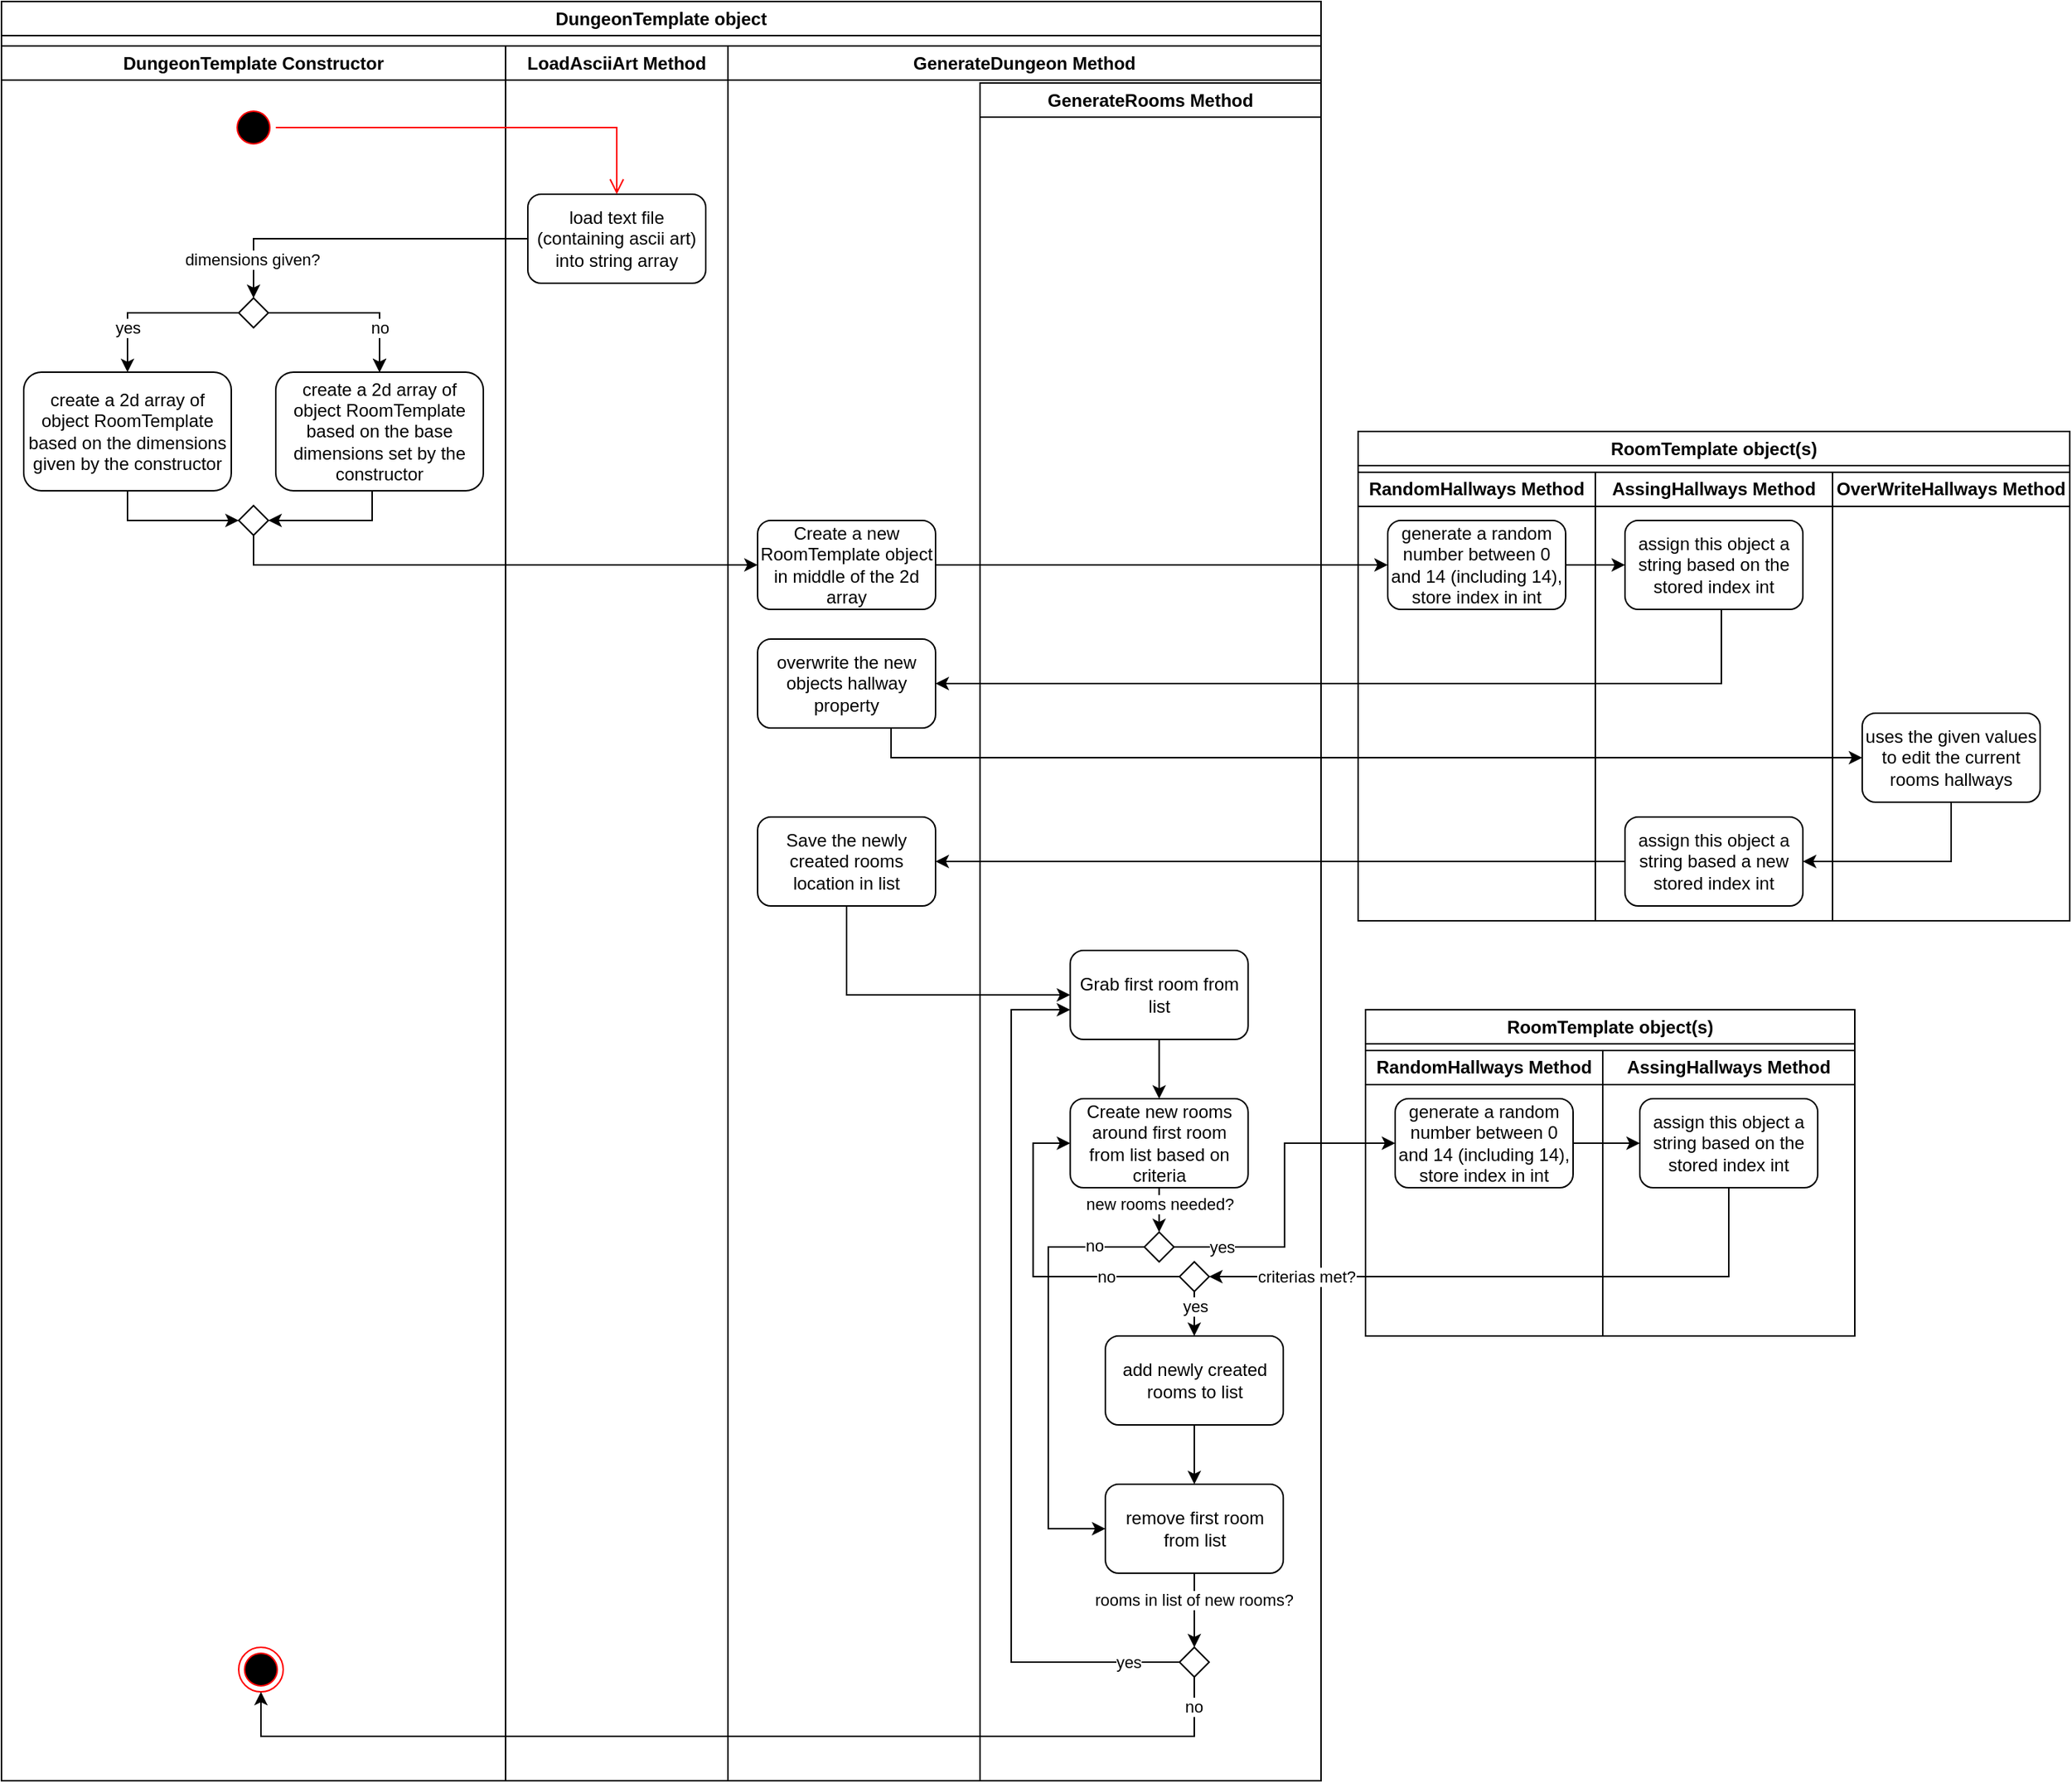 <mxfile version="22.1.9" type="device">
  <diagram name="Page-1" id="XBhuLVPkiCLqykK0JGEc">
    <mxGraphModel dx="688" dy="415" grid="1" gridSize="10" guides="1" tooltips="1" connect="1" arrows="1" fold="1" page="1" pageScale="1" pageWidth="850" pageHeight="1100" math="0" shadow="0">
      <root>
        <mxCell id="0" />
        <mxCell id="1" parent="0" />
        <mxCell id="b2enplOxQmjBlLvCbws_-40" value="DungeonTemplate object" style="swimlane;whiteSpace=wrap;html=1;movable=1;resizable=1;rotatable=1;deletable=1;editable=1;locked=0;connectable=1;container=0;" parent="1" vertex="1">
          <mxGeometry x="120" y="30" width="890" height="1200" as="geometry" />
        </mxCell>
        <mxCell id="b2enplOxQmjBlLvCbws_-90" value="DungeonTemplate Constructor" style="swimlane;whiteSpace=wrap;html=1;" parent="b2enplOxQmjBlLvCbws_-40" vertex="1">
          <mxGeometry y="30" width="340" height="1170" as="geometry" />
        </mxCell>
        <mxCell id="b2enplOxQmjBlLvCbws_-102" style="edgeStyle=orthogonalEdgeStyle;rounded=0;orthogonalLoop=1;jettySize=auto;html=1;entryX=0;entryY=0.5;entryDx=0;entryDy=0;" parent="b2enplOxQmjBlLvCbws_-90" source="b2enplOxQmjBlLvCbws_-11" target="b2enplOxQmjBlLvCbws_-101" edge="1">
          <mxGeometry relative="1" as="geometry">
            <Array as="points">
              <mxPoint x="85" y="320" />
            </Array>
          </mxGeometry>
        </mxCell>
        <mxCell id="b2enplOxQmjBlLvCbws_-11" value="create a 2d array of object RoomTemplate based on the dimensions given by the constructor" style="rounded=1;whiteSpace=wrap;html=1;movable=1;resizable=1;rotatable=1;deletable=1;editable=1;locked=0;connectable=1;" parent="b2enplOxQmjBlLvCbws_-90" vertex="1">
          <mxGeometry x="15" y="220" width="140" height="80" as="geometry" />
        </mxCell>
        <mxCell id="b2enplOxQmjBlLvCbws_-14" style="edgeStyle=orthogonalEdgeStyle;rounded=0;orthogonalLoop=1;jettySize=auto;html=1;movable=1;resizable=1;rotatable=1;deletable=1;editable=1;locked=0;connectable=1;" parent="b2enplOxQmjBlLvCbws_-90" source="b2enplOxQmjBlLvCbws_-12" target="b2enplOxQmjBlLvCbws_-11" edge="1">
          <mxGeometry relative="1" as="geometry" />
        </mxCell>
        <mxCell id="b2enplOxQmjBlLvCbws_-15" value="yes" style="edgeLabel;html=1;align=center;verticalAlign=middle;resizable=1;points=[];movable=1;rotatable=1;deletable=1;editable=1;locked=0;connectable=1;" parent="b2enplOxQmjBlLvCbws_-14" vertex="1" connectable="0">
          <mxGeometry x="-0.145" relative="1" as="geometry">
            <mxPoint x="-26" y="10" as="offset" />
          </mxGeometry>
        </mxCell>
        <mxCell id="b2enplOxQmjBlLvCbws_-104" value="" style="edgeStyle=orthogonalEdgeStyle;rounded=0;orthogonalLoop=1;jettySize=auto;html=1;" parent="b2enplOxQmjBlLvCbws_-90" source="b2enplOxQmjBlLvCbws_-12" target="b2enplOxQmjBlLvCbws_-16" edge="1">
          <mxGeometry relative="1" as="geometry" />
        </mxCell>
        <mxCell id="b2enplOxQmjBlLvCbws_-12" value="" style="rhombus;whiteSpace=wrap;html=1;movable=1;resizable=1;rotatable=1;deletable=1;editable=1;locked=0;connectable=1;" parent="b2enplOxQmjBlLvCbws_-90" vertex="1">
          <mxGeometry x="160" y="170" width="20" height="20" as="geometry" />
        </mxCell>
        <mxCell id="b2enplOxQmjBlLvCbws_-103" style="edgeStyle=orthogonalEdgeStyle;rounded=0;orthogonalLoop=1;jettySize=auto;html=1;entryX=1;entryY=0.5;entryDx=0;entryDy=0;" parent="b2enplOxQmjBlLvCbws_-90" source="b2enplOxQmjBlLvCbws_-16" target="b2enplOxQmjBlLvCbws_-101" edge="1">
          <mxGeometry relative="1" as="geometry">
            <Array as="points">
              <mxPoint x="250" y="320" />
            </Array>
          </mxGeometry>
        </mxCell>
        <mxCell id="b2enplOxQmjBlLvCbws_-16" value="create a 2d array of object RoomTemplate based on the base dimensions set by the constructor" style="rounded=1;whiteSpace=wrap;html=1;movable=1;resizable=1;rotatable=1;deletable=1;editable=1;locked=0;connectable=1;" parent="b2enplOxQmjBlLvCbws_-90" vertex="1">
          <mxGeometry x="185" y="220" width="140" height="80" as="geometry" />
        </mxCell>
        <mxCell id="b2enplOxQmjBlLvCbws_-17" style="edgeStyle=orthogonalEdgeStyle;rounded=0;orthogonalLoop=1;jettySize=auto;html=1;movable=1;resizable=1;rotatable=1;deletable=1;editable=1;locked=0;connectable=1;" parent="b2enplOxQmjBlLvCbws_-90" source="b2enplOxQmjBlLvCbws_-12" target="b2enplOxQmjBlLvCbws_-16" edge="1">
          <mxGeometry relative="1" as="geometry" />
        </mxCell>
        <mxCell id="b2enplOxQmjBlLvCbws_-18" value="no" style="edgeLabel;html=1;align=center;verticalAlign=middle;resizable=1;points=[];movable=1;rotatable=1;deletable=1;editable=1;locked=0;connectable=1;" parent="b2enplOxQmjBlLvCbws_-17" vertex="1" connectable="0">
          <mxGeometry x="-0.649" y="2" relative="1" as="geometry">
            <mxPoint x="55" y="12" as="offset" />
          </mxGeometry>
        </mxCell>
        <mxCell id="b2enplOxQmjBlLvCbws_-99" value="" style="ellipse;html=1;shape=startState;fillColor=#000000;strokeColor=#ff0000;" parent="b2enplOxQmjBlLvCbws_-90" vertex="1">
          <mxGeometry x="155" y="40" width="30" height="30" as="geometry" />
        </mxCell>
        <mxCell id="b2enplOxQmjBlLvCbws_-101" value="" style="rhombus;whiteSpace=wrap;html=1;movable=1;resizable=1;rotatable=1;deletable=1;editable=1;locked=0;connectable=1;" parent="b2enplOxQmjBlLvCbws_-90" vertex="1">
          <mxGeometry x="160" y="310" width="20" height="20" as="geometry" />
        </mxCell>
        <mxCell id="b2enplOxQmjBlLvCbws_-36" value="" style="ellipse;html=1;shape=endState;fillColor=#000000;strokeColor=#ff0000;movable=1;resizable=1;rotatable=1;deletable=1;editable=1;locked=0;connectable=1;" parent="b2enplOxQmjBlLvCbws_-90" vertex="1">
          <mxGeometry x="160" y="1080" width="30" height="30" as="geometry" />
        </mxCell>
        <mxCell id="b2enplOxQmjBlLvCbws_-91" value="LoadAsciiArt Method" style="swimlane;whiteSpace=wrap;html=1;" parent="b2enplOxQmjBlLvCbws_-40" vertex="1">
          <mxGeometry x="340" y="30" width="150" height="1170" as="geometry" />
        </mxCell>
        <mxCell id="b2enplOxQmjBlLvCbws_-105" value="load text file (containing ascii art) into string array" style="rounded=1;whiteSpace=wrap;html=1;" parent="b2enplOxQmjBlLvCbws_-91" vertex="1">
          <mxGeometry x="15" y="100" width="120" height="60" as="geometry" />
        </mxCell>
        <mxCell id="b2enplOxQmjBlLvCbws_-92" value="GenerateDungeon Method" style="swimlane;whiteSpace=wrap;html=1;" parent="b2enplOxQmjBlLvCbws_-40" vertex="1">
          <mxGeometry x="490" y="30" width="400" height="1170" as="geometry" />
        </mxCell>
        <mxCell id="b2enplOxQmjBlLvCbws_-93" value="GenerateRooms Method" style="swimlane;whiteSpace=wrap;html=1;" parent="b2enplOxQmjBlLvCbws_-92" vertex="1">
          <mxGeometry x="170" y="25" width="230" height="1145" as="geometry" />
        </mxCell>
        <mxCell id="b2enplOxQmjBlLvCbws_-164" style="edgeStyle=orthogonalEdgeStyle;rounded=0;orthogonalLoop=1;jettySize=auto;html=1;" parent="b2enplOxQmjBlLvCbws_-93" source="b2enplOxQmjBlLvCbws_-30" target="b2enplOxQmjBlLvCbws_-157" edge="1">
          <mxGeometry relative="1" as="geometry" />
        </mxCell>
        <mxCell id="3bxmXfUDYe-vgrAK6nWz-4" value="new rooms needed?" style="edgeLabel;html=1;align=center;verticalAlign=middle;resizable=0;points=[];" vertex="1" connectable="0" parent="b2enplOxQmjBlLvCbws_-164">
          <mxGeometry x="0.23" y="-1" relative="1" as="geometry">
            <mxPoint x="1" as="offset" />
          </mxGeometry>
        </mxCell>
        <mxCell id="b2enplOxQmjBlLvCbws_-30" value="Create new rooms around first room from list based on criteria" style="rounded=1;whiteSpace=wrap;html=1;movable=1;resizable=1;rotatable=1;deletable=1;editable=1;locked=0;connectable=1;" parent="b2enplOxQmjBlLvCbws_-93" vertex="1">
          <mxGeometry x="60.81" y="685" width="120" height="60" as="geometry" />
        </mxCell>
        <mxCell id="b2enplOxQmjBlLvCbws_-144" style="edgeStyle=orthogonalEdgeStyle;rounded=0;orthogonalLoop=1;jettySize=auto;html=1;" parent="b2enplOxQmjBlLvCbws_-93" source="b2enplOxQmjBlLvCbws_-143" target="b2enplOxQmjBlLvCbws_-30" edge="1">
          <mxGeometry relative="1" as="geometry" />
        </mxCell>
        <mxCell id="b2enplOxQmjBlLvCbws_-143" value="Grab first room from list" style="rounded=1;whiteSpace=wrap;html=1;movable=1;resizable=1;rotatable=1;deletable=1;editable=1;locked=0;connectable=1;" parent="b2enplOxQmjBlLvCbws_-93" vertex="1">
          <mxGeometry x="60.81" y="585" width="120" height="60" as="geometry" />
        </mxCell>
        <mxCell id="b2enplOxQmjBlLvCbws_-167" style="edgeStyle=orthogonalEdgeStyle;rounded=0;orthogonalLoop=1;jettySize=auto;html=1;" parent="b2enplOxQmjBlLvCbws_-93" source="b2enplOxQmjBlLvCbws_-157" target="b2enplOxQmjBlLvCbws_-162" edge="1">
          <mxGeometry relative="1" as="geometry">
            <Array as="points">
              <mxPoint x="46.07" y="785" />
              <mxPoint x="46.07" y="975" />
            </Array>
          </mxGeometry>
        </mxCell>
        <mxCell id="3bxmXfUDYe-vgrAK6nWz-6" value="no" style="edgeLabel;html=1;align=center;verticalAlign=middle;resizable=0;points=[];" vertex="1" connectable="0" parent="b2enplOxQmjBlLvCbws_-167">
          <mxGeometry x="-0.766" y="-1" relative="1" as="geometry">
            <mxPoint as="offset" />
          </mxGeometry>
        </mxCell>
        <mxCell id="b2enplOxQmjBlLvCbws_-157" value="" style="rhombus;whiteSpace=wrap;html=1;movable=1;resizable=1;rotatable=1;deletable=1;editable=1;locked=0;connectable=1;" parent="b2enplOxQmjBlLvCbws_-93" vertex="1">
          <mxGeometry x="110.81" y="775" width="20" height="20" as="geometry" />
        </mxCell>
        <mxCell id="b2enplOxQmjBlLvCbws_-181" style="edgeStyle=orthogonalEdgeStyle;rounded=0;orthogonalLoop=1;jettySize=auto;html=1;" parent="b2enplOxQmjBlLvCbws_-93" source="b2enplOxQmjBlLvCbws_-162" target="b2enplOxQmjBlLvCbws_-179" edge="1">
          <mxGeometry relative="1" as="geometry" />
        </mxCell>
        <mxCell id="3bxmXfUDYe-vgrAK6nWz-9" value="rooms in list of new rooms?" style="edgeLabel;html=1;align=center;verticalAlign=middle;resizable=0;points=[];" vertex="1" connectable="0" parent="b2enplOxQmjBlLvCbws_-181">
          <mxGeometry x="-0.282" y="-1" relative="1" as="geometry">
            <mxPoint as="offset" />
          </mxGeometry>
        </mxCell>
        <mxCell id="b2enplOxQmjBlLvCbws_-162" value="remove first room from list" style="rounded=1;whiteSpace=wrap;html=1;" parent="b2enplOxQmjBlLvCbws_-93" vertex="1">
          <mxGeometry x="84.54" y="945" width="120" height="60" as="geometry" />
        </mxCell>
        <mxCell id="b2enplOxQmjBlLvCbws_-175" style="edgeStyle=orthogonalEdgeStyle;rounded=0;orthogonalLoop=1;jettySize=auto;html=1;" parent="b2enplOxQmjBlLvCbws_-93" source="b2enplOxQmjBlLvCbws_-163" target="b2enplOxQmjBlLvCbws_-162" edge="1">
          <mxGeometry relative="1" as="geometry">
            <mxPoint x="144.07" y="935" as="targetPoint" />
          </mxGeometry>
        </mxCell>
        <mxCell id="b2enplOxQmjBlLvCbws_-163" value="add newly created rooms to list" style="rounded=1;whiteSpace=wrap;html=1;" parent="b2enplOxQmjBlLvCbws_-93" vertex="1">
          <mxGeometry x="84.54" y="845" width="120" height="60" as="geometry" />
        </mxCell>
        <mxCell id="b2enplOxQmjBlLvCbws_-177" style="edgeStyle=orthogonalEdgeStyle;rounded=0;orthogonalLoop=1;jettySize=auto;html=1;" parent="b2enplOxQmjBlLvCbws_-93" source="b2enplOxQmjBlLvCbws_-171" target="b2enplOxQmjBlLvCbws_-163" edge="1">
          <mxGeometry relative="1" as="geometry" />
        </mxCell>
        <mxCell id="b2enplOxQmjBlLvCbws_-178" value="yes" style="edgeLabel;html=1;align=center;verticalAlign=middle;resizable=0;points=[];" parent="b2enplOxQmjBlLvCbws_-177" vertex="1" connectable="0">
          <mxGeometry x="-0.488" y="-1" relative="1" as="geometry">
            <mxPoint x="1" y="-3" as="offset" />
          </mxGeometry>
        </mxCell>
        <mxCell id="b2enplOxQmjBlLvCbws_-171" value="" style="rhombus;whiteSpace=wrap;html=1;movable=1;resizable=1;rotatable=1;deletable=1;editable=1;locked=0;connectable=1;" parent="b2enplOxQmjBlLvCbws_-93" vertex="1">
          <mxGeometry x="134.54" y="795" width="20" height="20" as="geometry" />
        </mxCell>
        <mxCell id="b2enplOxQmjBlLvCbws_-173" style="edgeStyle=orthogonalEdgeStyle;rounded=0;orthogonalLoop=1;jettySize=auto;html=1;" parent="b2enplOxQmjBlLvCbws_-93" source="b2enplOxQmjBlLvCbws_-171" target="b2enplOxQmjBlLvCbws_-30" edge="1">
          <mxGeometry relative="1" as="geometry">
            <Array as="points">
              <mxPoint x="35.81" y="805" />
              <mxPoint x="35.81" y="715" />
            </Array>
          </mxGeometry>
        </mxCell>
        <mxCell id="3bxmXfUDYe-vgrAK6nWz-8" value="no" style="edgeLabel;html=1;align=center;verticalAlign=middle;resizable=0;points=[];" vertex="1" connectable="0" parent="b2enplOxQmjBlLvCbws_-173">
          <mxGeometry x="-0.542" y="1" relative="1" as="geometry">
            <mxPoint x="-1" y="-1" as="offset" />
          </mxGeometry>
        </mxCell>
        <mxCell id="b2enplOxQmjBlLvCbws_-182" style="edgeStyle=orthogonalEdgeStyle;rounded=0;orthogonalLoop=1;jettySize=auto;html=1;" parent="b2enplOxQmjBlLvCbws_-93" source="b2enplOxQmjBlLvCbws_-179" target="b2enplOxQmjBlLvCbws_-143" edge="1">
          <mxGeometry relative="1" as="geometry">
            <Array as="points">
              <mxPoint x="21.07" y="1065" />
              <mxPoint x="21.07" y="625" />
            </Array>
          </mxGeometry>
        </mxCell>
        <mxCell id="b2enplOxQmjBlLvCbws_-183" value="yes" style="edgeLabel;html=1;align=center;verticalAlign=middle;resizable=0;points=[];" parent="b2enplOxQmjBlLvCbws_-182" vertex="1" connectable="0">
          <mxGeometry x="-0.381" y="1" relative="1" as="geometry">
            <mxPoint x="80" y="70" as="offset" />
          </mxGeometry>
        </mxCell>
        <mxCell id="b2enplOxQmjBlLvCbws_-179" value="" style="rhombus;whiteSpace=wrap;html=1;movable=1;resizable=1;rotatable=1;deletable=1;editable=1;locked=0;connectable=1;" parent="b2enplOxQmjBlLvCbws_-93" vertex="1">
          <mxGeometry x="134.54" y="1055" width="20" height="20" as="geometry" />
        </mxCell>
        <mxCell id="b2enplOxQmjBlLvCbws_-23" value="Create a new RoomTemplate object in middle of the&amp;nbsp;2d array" style="rounded=1;whiteSpace=wrap;html=1;movable=1;resizable=1;rotatable=1;deletable=1;editable=1;locked=0;connectable=1;" parent="b2enplOxQmjBlLvCbws_-92" vertex="1">
          <mxGeometry x="20" y="320" width="120" height="60" as="geometry" />
        </mxCell>
        <mxCell id="b2enplOxQmjBlLvCbws_-135" value="overwrite the new objects hallway property" style="rounded=1;whiteSpace=wrap;html=1;movable=1;resizable=1;rotatable=1;deletable=1;editable=1;locked=0;connectable=1;" parent="b2enplOxQmjBlLvCbws_-92" vertex="1">
          <mxGeometry x="20" y="400" width="120" height="60" as="geometry" />
        </mxCell>
        <mxCell id="b2enplOxQmjBlLvCbws_-145" style="edgeStyle=orthogonalEdgeStyle;rounded=0;orthogonalLoop=1;jettySize=auto;html=1;" parent="b2enplOxQmjBlLvCbws_-92" source="b2enplOxQmjBlLvCbws_-28" target="b2enplOxQmjBlLvCbws_-143" edge="1">
          <mxGeometry relative="1" as="geometry">
            <Array as="points">
              <mxPoint x="80" y="640" />
            </Array>
          </mxGeometry>
        </mxCell>
        <mxCell id="b2enplOxQmjBlLvCbws_-28" value="Save the newly created rooms location in list" style="rounded=1;whiteSpace=wrap;html=1;movable=1;resizable=1;rotatable=1;deletable=1;editable=1;locked=0;connectable=1;" parent="b2enplOxQmjBlLvCbws_-92" vertex="1">
          <mxGeometry x="20" y="520" width="120" height="60" as="geometry" />
        </mxCell>
        <mxCell id="b2enplOxQmjBlLvCbws_-100" value="" style="edgeStyle=orthogonalEdgeStyle;html=1;verticalAlign=bottom;endArrow=open;endSize=8;strokeColor=#ff0000;rounded=0;" parent="b2enplOxQmjBlLvCbws_-40" source="b2enplOxQmjBlLvCbws_-99" target="b2enplOxQmjBlLvCbws_-105" edge="1">
          <mxGeometry relative="1" as="geometry">
            <mxPoint x="190" y="170" as="targetPoint" />
          </mxGeometry>
        </mxCell>
        <mxCell id="b2enplOxQmjBlLvCbws_-108" style="edgeStyle=orthogonalEdgeStyle;rounded=0;orthogonalLoop=1;jettySize=auto;html=1;" parent="b2enplOxQmjBlLvCbws_-40" source="b2enplOxQmjBlLvCbws_-105" target="b2enplOxQmjBlLvCbws_-12" edge="1">
          <mxGeometry relative="1" as="geometry" />
        </mxCell>
        <mxCell id="3bxmXfUDYe-vgrAK6nWz-3" value="dimensions given?" style="edgeLabel;html=1;align=center;verticalAlign=middle;resizable=0;points=[];" vertex="1" connectable="0" parent="b2enplOxQmjBlLvCbws_-108">
          <mxGeometry x="0.766" y="-1" relative="1" as="geometry">
            <mxPoint as="offset" />
          </mxGeometry>
        </mxCell>
        <mxCell id="b2enplOxQmjBlLvCbws_-109" style="edgeStyle=orthogonalEdgeStyle;rounded=0;orthogonalLoop=1;jettySize=auto;html=1;" parent="b2enplOxQmjBlLvCbws_-40" source="b2enplOxQmjBlLvCbws_-101" target="b2enplOxQmjBlLvCbws_-23" edge="1">
          <mxGeometry relative="1" as="geometry">
            <Array as="points">
              <mxPoint x="170" y="380" />
            </Array>
          </mxGeometry>
        </mxCell>
        <mxCell id="b2enplOxQmjBlLvCbws_-184" style="edgeStyle=orthogonalEdgeStyle;rounded=0;orthogonalLoop=1;jettySize=auto;html=1;" parent="b2enplOxQmjBlLvCbws_-40" source="b2enplOxQmjBlLvCbws_-179" target="b2enplOxQmjBlLvCbws_-36" edge="1">
          <mxGeometry relative="1" as="geometry">
            <Array as="points">
              <mxPoint x="805" y="1170" />
              <mxPoint x="175" y="1170" />
            </Array>
          </mxGeometry>
        </mxCell>
        <mxCell id="b2enplOxQmjBlLvCbws_-185" value="no" style="edgeLabel;html=1;align=center;verticalAlign=middle;resizable=0;points=[];" parent="b2enplOxQmjBlLvCbws_-184" vertex="1" connectable="0">
          <mxGeometry x="-0.17" relative="1" as="geometry">
            <mxPoint x="250" y="-20" as="offset" />
          </mxGeometry>
        </mxCell>
        <mxCell id="b2enplOxQmjBlLvCbws_-121" value="RoomTemplate object(s)" style="swimlane;whiteSpace=wrap;html=1;" parent="1" vertex="1">
          <mxGeometry x="1035" y="320" width="480" height="330" as="geometry" />
        </mxCell>
        <mxCell id="b2enplOxQmjBlLvCbws_-126" value="RandomHallways Method" style="swimlane;whiteSpace=wrap;html=1;" parent="b2enplOxQmjBlLvCbws_-121" vertex="1">
          <mxGeometry y="27.5" width="160" height="302.5" as="geometry">
            <mxRectangle y="27.5" width="190" height="30" as="alternateBounds" />
          </mxGeometry>
        </mxCell>
        <mxCell id="b2enplOxQmjBlLvCbws_-129" value="generate a random number between 0 and 14 (including 14), store index in int" style="rounded=1;whiteSpace=wrap;html=1;" parent="b2enplOxQmjBlLvCbws_-126" vertex="1">
          <mxGeometry x="20" y="32.5" width="120" height="60" as="geometry" />
        </mxCell>
        <mxCell id="b2enplOxQmjBlLvCbws_-128" value="AssingHallways Method" style="swimlane;whiteSpace=wrap;html=1;" parent="b2enplOxQmjBlLvCbws_-121" vertex="1">
          <mxGeometry x="160" y="27.5" width="160" height="302.5" as="geometry" />
        </mxCell>
        <mxCell id="b2enplOxQmjBlLvCbws_-131" value="assign this object a string based on the stored index int" style="rounded=1;whiteSpace=wrap;html=1;" parent="b2enplOxQmjBlLvCbws_-128" vertex="1">
          <mxGeometry x="20" y="32.5" width="120" height="60" as="geometry" />
        </mxCell>
        <mxCell id="b2enplOxQmjBlLvCbws_-139" value="assign this object a string based a new stored index int" style="rounded=1;whiteSpace=wrap;html=1;" parent="b2enplOxQmjBlLvCbws_-128" vertex="1">
          <mxGeometry x="20" y="232.5" width="120" height="60" as="geometry" />
        </mxCell>
        <mxCell id="b2enplOxQmjBlLvCbws_-133" value="OverWriteHallways Method" style="swimlane;whiteSpace=wrap;html=1;" parent="b2enplOxQmjBlLvCbws_-121" vertex="1">
          <mxGeometry x="320" y="27.5" width="160" height="302.5" as="geometry" />
        </mxCell>
        <mxCell id="b2enplOxQmjBlLvCbws_-134" value="uses the given values to edit the current rooms hallways" style="rounded=1;whiteSpace=wrap;html=1;" parent="b2enplOxQmjBlLvCbws_-133" vertex="1">
          <mxGeometry x="20" y="162.5" width="120" height="60" as="geometry" />
        </mxCell>
        <mxCell id="b2enplOxQmjBlLvCbws_-140" style="edgeStyle=orthogonalEdgeStyle;rounded=0;orthogonalLoop=1;jettySize=auto;html=1;" parent="b2enplOxQmjBlLvCbws_-121" source="b2enplOxQmjBlLvCbws_-134" target="b2enplOxQmjBlLvCbws_-139" edge="1">
          <mxGeometry relative="1" as="geometry">
            <Array as="points">
              <mxPoint x="400" y="290" />
            </Array>
          </mxGeometry>
        </mxCell>
        <mxCell id="b2enplOxQmjBlLvCbws_-132" style="edgeStyle=orthogonalEdgeStyle;rounded=0;orthogonalLoop=1;jettySize=auto;html=1;" parent="b2enplOxQmjBlLvCbws_-121" source="b2enplOxQmjBlLvCbws_-129" target="b2enplOxQmjBlLvCbws_-131" edge="1">
          <mxGeometry relative="1" as="geometry" />
        </mxCell>
        <mxCell id="b2enplOxQmjBlLvCbws_-130" style="edgeStyle=orthogonalEdgeStyle;rounded=0;orthogonalLoop=1;jettySize=auto;html=1;" parent="1" source="b2enplOxQmjBlLvCbws_-23" target="b2enplOxQmjBlLvCbws_-129" edge="1">
          <mxGeometry relative="1" as="geometry" />
        </mxCell>
        <mxCell id="b2enplOxQmjBlLvCbws_-137" style="edgeStyle=orthogonalEdgeStyle;rounded=0;orthogonalLoop=1;jettySize=auto;html=1;entryX=1;entryY=0.5;entryDx=0;entryDy=0;" parent="1" source="b2enplOxQmjBlLvCbws_-131" target="b2enplOxQmjBlLvCbws_-135" edge="1">
          <mxGeometry relative="1" as="geometry">
            <Array as="points">
              <mxPoint x="1280" y="490" />
            </Array>
          </mxGeometry>
        </mxCell>
        <mxCell id="b2enplOxQmjBlLvCbws_-138" style="edgeStyle=orthogonalEdgeStyle;rounded=0;orthogonalLoop=1;jettySize=auto;html=1;" parent="1" source="b2enplOxQmjBlLvCbws_-135" target="b2enplOxQmjBlLvCbws_-134" edge="1">
          <mxGeometry relative="1" as="geometry">
            <Array as="points">
              <mxPoint x="720" y="540" />
            </Array>
          </mxGeometry>
        </mxCell>
        <mxCell id="b2enplOxQmjBlLvCbws_-141" style="edgeStyle=orthogonalEdgeStyle;rounded=0;orthogonalLoop=1;jettySize=auto;html=1;" parent="1" source="b2enplOxQmjBlLvCbws_-139" target="b2enplOxQmjBlLvCbws_-28" edge="1">
          <mxGeometry relative="1" as="geometry" />
        </mxCell>
        <mxCell id="b2enplOxQmjBlLvCbws_-146" value="RoomTemplate object(s)" style="swimlane;whiteSpace=wrap;html=1;" parent="1" vertex="1">
          <mxGeometry x="1040" y="710" width="330" height="220" as="geometry" />
        </mxCell>
        <mxCell id="b2enplOxQmjBlLvCbws_-147" value="RandomHallways Method" style="swimlane;whiteSpace=wrap;html=1;" parent="b2enplOxQmjBlLvCbws_-146" vertex="1">
          <mxGeometry y="27.5" width="160" height="192.5" as="geometry">
            <mxRectangle y="27.5" width="190" height="30" as="alternateBounds" />
          </mxGeometry>
        </mxCell>
        <mxCell id="b2enplOxQmjBlLvCbws_-148" value="generate a random number between 0 and 14 (including 14), store index in int" style="rounded=1;whiteSpace=wrap;html=1;" parent="b2enplOxQmjBlLvCbws_-147" vertex="1">
          <mxGeometry x="20" y="32.5" width="120" height="60" as="geometry" />
        </mxCell>
        <mxCell id="b2enplOxQmjBlLvCbws_-149" value="AssingHallways Method" style="swimlane;whiteSpace=wrap;html=1;" parent="b2enplOxQmjBlLvCbws_-146" vertex="1">
          <mxGeometry x="160" y="27.5" width="170" height="192.5" as="geometry" />
        </mxCell>
        <mxCell id="b2enplOxQmjBlLvCbws_-150" value="assign this object a string based on the stored index int" style="rounded=1;whiteSpace=wrap;html=1;" parent="b2enplOxQmjBlLvCbws_-149" vertex="1">
          <mxGeometry x="25" y="32.5" width="120" height="60" as="geometry" />
        </mxCell>
        <mxCell id="b2enplOxQmjBlLvCbws_-155" style="edgeStyle=orthogonalEdgeStyle;rounded=0;orthogonalLoop=1;jettySize=auto;html=1;" parent="b2enplOxQmjBlLvCbws_-146" source="b2enplOxQmjBlLvCbws_-148" target="b2enplOxQmjBlLvCbws_-150" edge="1">
          <mxGeometry relative="1" as="geometry" />
        </mxCell>
        <mxCell id="b2enplOxQmjBlLvCbws_-169" style="edgeStyle=orthogonalEdgeStyle;rounded=0;orthogonalLoop=1;jettySize=auto;html=1;entryX=0;entryY=0.5;entryDx=0;entryDy=0;" parent="1" source="b2enplOxQmjBlLvCbws_-157" target="b2enplOxQmjBlLvCbws_-148" edge="1">
          <mxGeometry relative="1" as="geometry" />
        </mxCell>
        <mxCell id="3bxmXfUDYe-vgrAK6nWz-5" value="yes" style="edgeLabel;html=1;align=center;verticalAlign=middle;resizable=0;points=[];" vertex="1" connectable="0" parent="b2enplOxQmjBlLvCbws_-169">
          <mxGeometry x="-0.71" relative="1" as="geometry">
            <mxPoint as="offset" />
          </mxGeometry>
        </mxCell>
        <mxCell id="b2enplOxQmjBlLvCbws_-172" style="edgeStyle=orthogonalEdgeStyle;rounded=0;orthogonalLoop=1;jettySize=auto;html=1;" parent="1" source="b2enplOxQmjBlLvCbws_-150" target="b2enplOxQmjBlLvCbws_-171" edge="1">
          <mxGeometry relative="1" as="geometry">
            <Array as="points">
              <mxPoint x="1285" y="890" />
            </Array>
          </mxGeometry>
        </mxCell>
        <mxCell id="3bxmXfUDYe-vgrAK6nWz-7" value="criterias met?" style="edgeLabel;html=1;align=center;verticalAlign=middle;resizable=0;points=[];" vertex="1" connectable="0" parent="b2enplOxQmjBlLvCbws_-172">
          <mxGeometry x="0.68" y="1" relative="1" as="geometry">
            <mxPoint y="-1" as="offset" />
          </mxGeometry>
        </mxCell>
      </root>
    </mxGraphModel>
  </diagram>
</mxfile>
